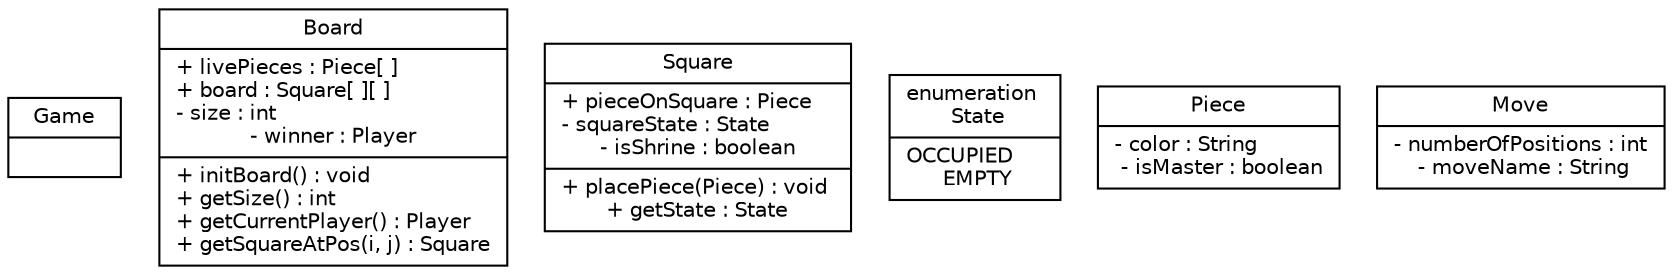 digraph G {

fontname = "Bitstream Vera Sans"
        fontsize = 10

        node [
                fontname = "Bitstream Vera Sans"
                fontsize = 10
                shape = "record"
        ]

        edge [
                fontname = "Bitstream Vera Sans"
                fontsize = 10
        ]

Game[
label = "{Game|}"
]

Board [
 label = "{Board|+ livePieces : Piece[ ]\l+  board : Square[ ][ ]\l- size : int\l- winner : Player|+ initBoard() : void\l+ getSize() : int\l+ getCurrentPlayer() : Player\l+ getSquareAtPos(i, j) : Square}"
        ]
Square[
 label = "{Square|+ pieceOnSquare : Piece\l- squareState : State\l- isShrine : boolean  |+ placePiece(Piece) : void \l+ getState : State}"
]

State[
label = "{ enumeration \l State| OCCUPIED \l EMPTY}"
]

Piece[
label = "{Piece| - color : String\l - isMaster : boolean\l}"
]

Move[
label = "{Move| - numberOfPositions : int\l - moveName : String}"
]


}